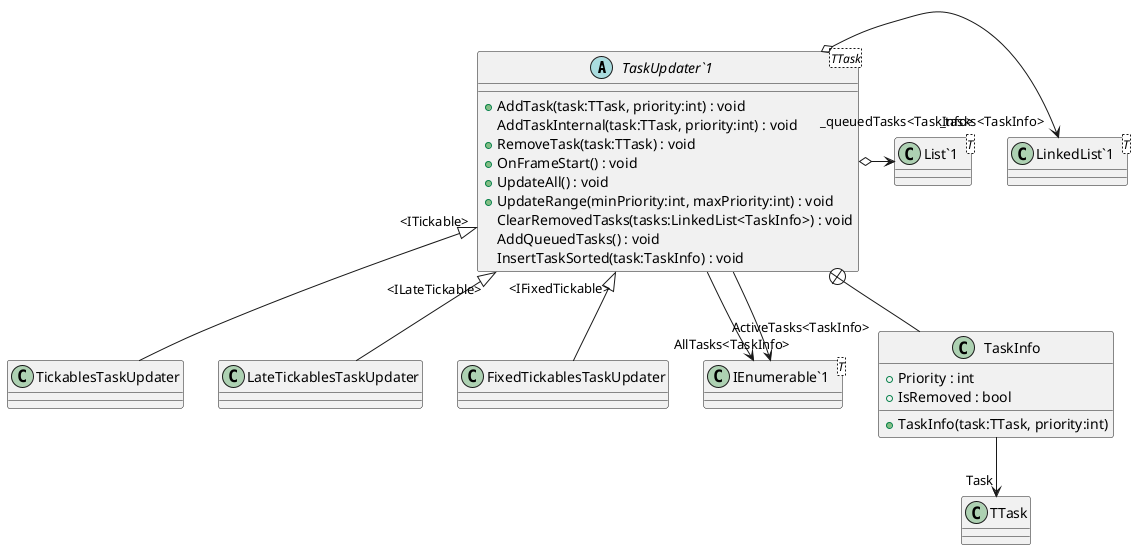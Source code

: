 @startuml
abstract class "TaskUpdater`1"<TTask> {
    + AddTask(task:TTask, priority:int) : void
    AddTaskInternal(task:TTask, priority:int) : void
    + RemoveTask(task:TTask) : void
    + OnFrameStart() : void
    + UpdateAll() : void
    + UpdateRange(minPriority:int, maxPriority:int) : void
    ClearRemovedTasks(tasks:LinkedList<TaskInfo>) : void
    AddQueuedTasks() : void
    InsertTaskSorted(task:TaskInfo) : void
}
class TickablesTaskUpdater {
}
class LateTickablesTaskUpdater {
}
class FixedTickablesTaskUpdater {
}
class "LinkedList`1"<T> {
}
class "List`1"<T> {
}
class "IEnumerable`1"<T> {
}
class TaskInfo {
    + Priority : int
    + IsRemoved : bool
    + TaskInfo(task:TTask, priority:int)
}
"TaskUpdater`1" o-> "_tasks<TaskInfo>" "LinkedList`1"
"TaskUpdater`1" o-> "_queuedTasks<TaskInfo>" "List`1"
"TaskUpdater`1" --> "AllTasks<TaskInfo>" "IEnumerable`1"
"TaskUpdater`1" --> "ActiveTasks<TaskInfo>" "IEnumerable`1"
"TaskUpdater`1" "<ITickable>" <|-- TickablesTaskUpdater
"TaskUpdater`1" "<ILateTickable>" <|-- LateTickablesTaskUpdater
"TaskUpdater`1" "<IFixedTickable>" <|-- FixedTickablesTaskUpdater
"TaskUpdater`1" +-- TaskInfo
TaskInfo --> "Task" TTask
@enduml
